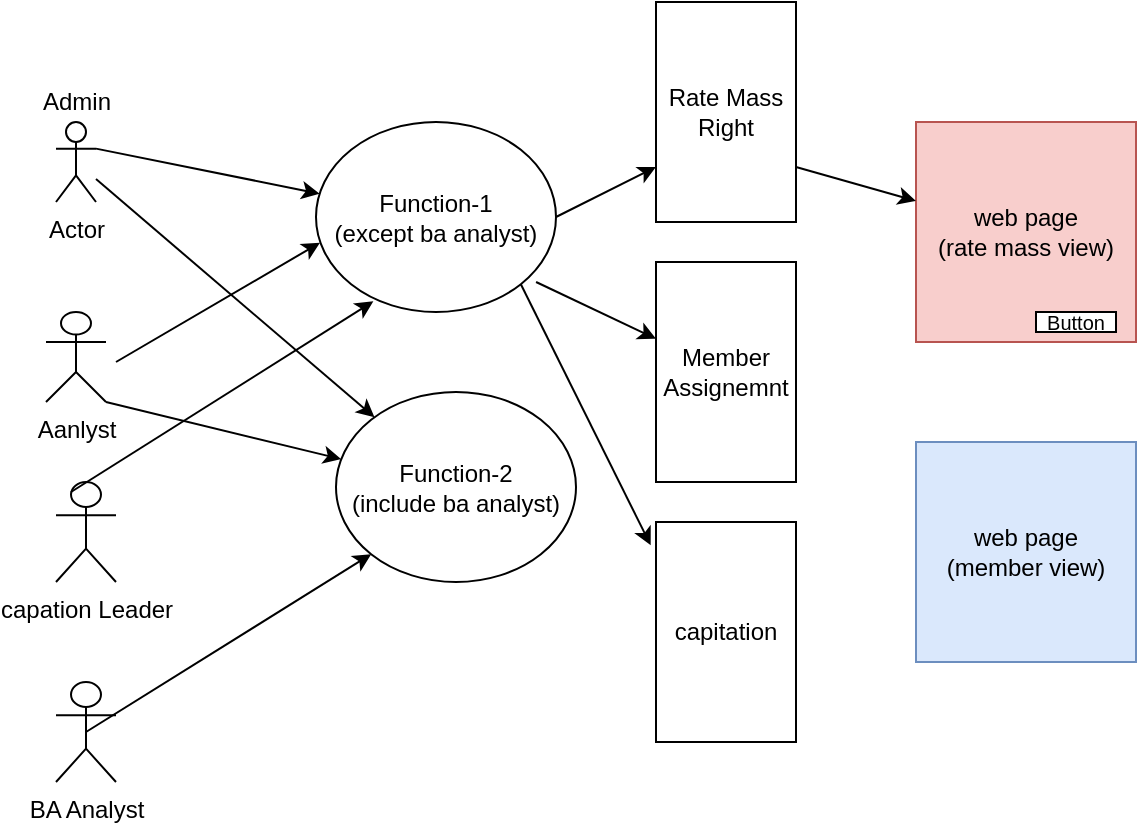 <mxfile version="13.7.3" type="github" pages="2">
  <diagram id="0ekEjx-oGXe7x_7fYvuI" name="Page-1">
    <mxGraphModel dx="782" dy="412" grid="1" gridSize="10" guides="1" tooltips="1" connect="1" arrows="1" fold="1" page="1" pageScale="1" pageWidth="850" pageHeight="1100" math="0" shadow="0">
      <root>
        <mxCell id="0" />
        <mxCell id="1" parent="0" />
        <mxCell id="ctksGWh81Kf0tGHP2yHL-2" value="web page&lt;br&gt;(rate mass view)" style="whiteSpace=wrap;html=1;aspect=fixed;fillColor=#f8cecc;strokeColor=#b85450;" vertex="1" parent="1">
          <mxGeometry x="640" y="480" width="110" height="110" as="geometry" />
        </mxCell>
        <mxCell id="ctksGWh81Kf0tGHP2yHL-4" value="Rate Mass&lt;br&gt;Right" style="rounded=0;whiteSpace=wrap;html=1;" vertex="1" parent="1">
          <mxGeometry x="510" y="420" width="70" height="110" as="geometry" />
        </mxCell>
        <mxCell id="ctksGWh81Kf0tGHP2yHL-5" value="Actor" style="shape=umlActor;verticalLabelPosition=bottom;verticalAlign=top;html=1;outlineConnect=0;" vertex="1" parent="1">
          <mxGeometry x="210" y="480" width="20" height="40" as="geometry" />
        </mxCell>
        <mxCell id="ctksGWh81Kf0tGHP2yHL-6" value="Admin" style="text;html=1;align=center;verticalAlign=middle;resizable=0;points=[];autosize=1;" vertex="1" parent="1">
          <mxGeometry x="195" y="460" width="50" height="20" as="geometry" />
        </mxCell>
        <mxCell id="ctksGWh81Kf0tGHP2yHL-7" value="Function-1&lt;br&gt;(except ba analyst)" style="ellipse;whiteSpace=wrap;html=1;" vertex="1" parent="1">
          <mxGeometry x="340" y="480" width="120" height="95" as="geometry" />
        </mxCell>
        <mxCell id="ctksGWh81Kf0tGHP2yHL-9" value="Aanlyst" style="shape=umlActor;verticalLabelPosition=bottom;verticalAlign=top;html=1;outlineConnect=0;" vertex="1" parent="1">
          <mxGeometry x="205" y="575" width="30" height="45" as="geometry" />
        </mxCell>
        <mxCell id="ctksGWh81Kf0tGHP2yHL-10" value="capation Leader" style="shape=umlActor;verticalLabelPosition=bottom;verticalAlign=top;html=1;outlineConnect=0;" vertex="1" parent="1">
          <mxGeometry x="210" y="660" width="30" height="50" as="geometry" />
        </mxCell>
        <mxCell id="ctksGWh81Kf0tGHP2yHL-13" value="" style="endArrow=classic;html=1;exitX=1;exitY=0.333;exitDx=0;exitDy=0;exitPerimeter=0;" edge="1" parent="1" source="ctksGWh81Kf0tGHP2yHL-5" target="ctksGWh81Kf0tGHP2yHL-7">
          <mxGeometry width="50" height="50" relative="1" as="geometry">
            <mxPoint x="380" y="650" as="sourcePoint" />
            <mxPoint x="430" y="600" as="targetPoint" />
          </mxGeometry>
        </mxCell>
        <mxCell id="ctksGWh81Kf0tGHP2yHL-14" value="" style="endArrow=classic;html=1;entryX=0.017;entryY=0.635;entryDx=0;entryDy=0;entryPerimeter=0;" edge="1" parent="1" target="ctksGWh81Kf0tGHP2yHL-7">
          <mxGeometry width="50" height="50" relative="1" as="geometry">
            <mxPoint x="240" y="600" as="sourcePoint" />
            <mxPoint x="430" y="600" as="targetPoint" />
          </mxGeometry>
        </mxCell>
        <mxCell id="ctksGWh81Kf0tGHP2yHL-15" value="" style="endArrow=classic;html=1;exitX=0.25;exitY=0.1;exitDx=0;exitDy=0;exitPerimeter=0;entryX=0.239;entryY=0.944;entryDx=0;entryDy=0;entryPerimeter=0;" edge="1" parent="1" source="ctksGWh81Kf0tGHP2yHL-10" target="ctksGWh81Kf0tGHP2yHL-7">
          <mxGeometry width="50" height="50" relative="1" as="geometry">
            <mxPoint x="380" y="650" as="sourcePoint" />
            <mxPoint x="430" y="600" as="targetPoint" />
          </mxGeometry>
        </mxCell>
        <mxCell id="ctksGWh81Kf0tGHP2yHL-16" value="Member Assignemnt" style="rounded=0;whiteSpace=wrap;html=1;" vertex="1" parent="1">
          <mxGeometry x="510" y="550" width="70" height="110" as="geometry" />
        </mxCell>
        <mxCell id="ctksGWh81Kf0tGHP2yHL-17" value="capitation" style="rounded=0;whiteSpace=wrap;html=1;" vertex="1" parent="1">
          <mxGeometry x="510" y="680" width="70" height="110" as="geometry" />
        </mxCell>
        <mxCell id="ctksGWh81Kf0tGHP2yHL-18" value="Function-2&lt;br&gt;(include ba analyst)" style="ellipse;whiteSpace=wrap;html=1;" vertex="1" parent="1">
          <mxGeometry x="350" y="615" width="120" height="95" as="geometry" />
        </mxCell>
        <mxCell id="ctksGWh81Kf0tGHP2yHL-19" value="" style="endArrow=classic;html=1;exitX=1;exitY=1;exitDx=0;exitDy=0;exitPerimeter=0;" edge="1" parent="1" source="ctksGWh81Kf0tGHP2yHL-9" target="ctksGWh81Kf0tGHP2yHL-18">
          <mxGeometry width="50" height="50" relative="1" as="geometry">
            <mxPoint x="380" y="650" as="sourcePoint" />
            <mxPoint x="430" y="600" as="targetPoint" />
          </mxGeometry>
        </mxCell>
        <mxCell id="ctksGWh81Kf0tGHP2yHL-21" value="BA Analyst" style="shape=umlActor;verticalLabelPosition=bottom;verticalAlign=top;html=1;outlineConnect=0;" vertex="1" parent="1">
          <mxGeometry x="210" y="760" width="30" height="50" as="geometry" />
        </mxCell>
        <mxCell id="ctksGWh81Kf0tGHP2yHL-25" value="" style="endArrow=classic;html=1;exitX=0.5;exitY=0.5;exitDx=0;exitDy=0;exitPerimeter=0;entryX=0;entryY=1;entryDx=0;entryDy=0;" edge="1" parent="1" source="ctksGWh81Kf0tGHP2yHL-21" target="ctksGWh81Kf0tGHP2yHL-18">
          <mxGeometry width="50" height="50" relative="1" as="geometry">
            <mxPoint x="380" y="650" as="sourcePoint" />
            <mxPoint x="430" y="600" as="targetPoint" />
          </mxGeometry>
        </mxCell>
        <mxCell id="ctksGWh81Kf0tGHP2yHL-26" value="web page&lt;br&gt;(member view)" style="whiteSpace=wrap;html=1;aspect=fixed;fillColor=#dae8fc;strokeColor=#6c8ebf;" vertex="1" parent="1">
          <mxGeometry x="640" y="640" width="110" height="110" as="geometry" />
        </mxCell>
        <mxCell id="ctksGWh81Kf0tGHP2yHL-27" value="&lt;font style=&quot;font-size: 10px&quot;&gt;Button&lt;/font&gt;" style="rounded=0;whiteSpace=wrap;html=1;" vertex="1" parent="1">
          <mxGeometry x="700" y="575" width="40" height="10" as="geometry" />
        </mxCell>
        <mxCell id="ctksGWh81Kf0tGHP2yHL-28" value="" style="endArrow=classic;html=1;exitX=1;exitY=0.5;exitDx=0;exitDy=0;entryX=0;entryY=0.75;entryDx=0;entryDy=0;" edge="1" parent="1" source="ctksGWh81Kf0tGHP2yHL-7" target="ctksGWh81Kf0tGHP2yHL-4">
          <mxGeometry width="50" height="50" relative="1" as="geometry">
            <mxPoint x="380" y="710" as="sourcePoint" />
            <mxPoint x="430" y="660" as="targetPoint" />
          </mxGeometry>
        </mxCell>
        <mxCell id="ctksGWh81Kf0tGHP2yHL-29" value="" style="endArrow=classic;html=1;" edge="1" parent="1" source="ctksGWh81Kf0tGHP2yHL-5" target="ctksGWh81Kf0tGHP2yHL-18">
          <mxGeometry width="50" height="50" relative="1" as="geometry">
            <mxPoint x="380" y="710" as="sourcePoint" />
            <mxPoint x="430" y="660" as="targetPoint" />
          </mxGeometry>
        </mxCell>
        <mxCell id="ctksGWh81Kf0tGHP2yHL-30" value="" style="endArrow=classic;html=1;exitX=1;exitY=0.75;exitDx=0;exitDy=0;" edge="1" parent="1" source="ctksGWh81Kf0tGHP2yHL-4" target="ctksGWh81Kf0tGHP2yHL-2">
          <mxGeometry width="50" height="50" relative="1" as="geometry">
            <mxPoint x="380" y="710" as="sourcePoint" />
            <mxPoint x="430" y="660" as="targetPoint" />
          </mxGeometry>
        </mxCell>
        <mxCell id="SJ4nseHpTDwJLnfDs6sK-1" value="" style="endArrow=classic;html=1;exitX=0.917;exitY=0.842;exitDx=0;exitDy=0;exitPerimeter=0;" edge="1" parent="1" source="ctksGWh81Kf0tGHP2yHL-7" target="ctksGWh81Kf0tGHP2yHL-16">
          <mxGeometry width="50" height="50" relative="1" as="geometry">
            <mxPoint x="490" y="610" as="sourcePoint" />
            <mxPoint x="540" y="560" as="targetPoint" />
          </mxGeometry>
        </mxCell>
        <mxCell id="SJ4nseHpTDwJLnfDs6sK-3" value="" style="endArrow=classic;html=1;exitX=1;exitY=1;exitDx=0;exitDy=0;entryX=-0.038;entryY=0.106;entryDx=0;entryDy=0;entryPerimeter=0;" edge="1" parent="1" source="ctksGWh81Kf0tGHP2yHL-7" target="ctksGWh81Kf0tGHP2yHL-17">
          <mxGeometry width="50" height="50" relative="1" as="geometry">
            <mxPoint x="462.65" y="705.909" as="sourcePoint" />
            <mxPoint x="520" y="717.5" as="targetPoint" />
          </mxGeometry>
        </mxCell>
      </root>
    </mxGraphModel>
  </diagram>
  <diagram id="5p4-yCGdSJOprSN_6oRh" name="Page-2">
    <mxGraphModel dx="782" dy="412" grid="1" gridSize="10" guides="1" tooltips="1" connect="1" arrows="1" fold="1" page="1" pageScale="1" pageWidth="850" pageHeight="1100" math="0" shadow="0">
      <root>
        <mxCell id="U5xnM_AGdVnjPewlGX2t-0" />
        <mxCell id="U5xnM_AGdVnjPewlGX2t-1" parent="U5xnM_AGdVnjPewlGX2t-0" />
        <mxCell id="U5xnM_AGdVnjPewlGX2t-2" value="view&amp;nbsp;&amp;nbsp;&lt;br&gt;controller&lt;br&gt;(page level security)" style="whiteSpace=wrap;html=1;aspect=fixed;" vertex="1" parent="U5xnM_AGdVnjPewlGX2t-1">
          <mxGeometry x="400" y="40" width="80" height="80" as="geometry" />
        </mxCell>
        <mxCell id="U5xnM_AGdVnjPewlGX2t-3" value="service controller (web api)" style="whiteSpace=wrap;html=1;aspect=fixed;" vertex="1" parent="U5xnM_AGdVnjPewlGX2t-1">
          <mxGeometry x="400" y="200" width="80" height="80" as="geometry" />
        </mxCell>
        <mxCell id="U5xnM_AGdVnjPewlGX2t-4" value="page-old" style="rounded=0;whiteSpace=wrap;html=1;" vertex="1" parent="U5xnM_AGdVnjPewlGX2t-1">
          <mxGeometry x="100" y="40" width="120" height="70" as="geometry" />
        </mxCell>
        <mxCell id="U5xnM_AGdVnjPewlGX2t-5" value="" style="endArrow=classic;html=1;" edge="1" parent="U5xnM_AGdVnjPewlGX2t-1">
          <mxGeometry width="50" height="50" relative="1" as="geometry">
            <mxPoint x="220" y="65" as="sourcePoint" />
            <mxPoint x="400" y="65" as="targetPoint" />
          </mxGeometry>
        </mxCell>
        <mxCell id="U5xnM_AGdVnjPewlGX2t-6" value="" style="rounded=0;whiteSpace=wrap;html=1;" vertex="1" parent="U5xnM_AGdVnjPewlGX2t-1">
          <mxGeometry x="100" y="160" width="120" height="120" as="geometry" />
        </mxCell>
        <mxCell id="U5xnM_AGdVnjPewlGX2t-8" value="FORM/ GRID" style="rounded=0;whiteSpace=wrap;html=1;" vertex="1" parent="U5xnM_AGdVnjPewlGX2t-1">
          <mxGeometry x="120" y="210" width="80" height="65" as="geometry" />
        </mxCell>
        <mxCell id="U5xnM_AGdVnjPewlGX2t-9" value="DB" style="shape=cylinder3;whiteSpace=wrap;html=1;boundedLbl=1;backgroundOutline=1;size=15;" vertex="1" parent="U5xnM_AGdVnjPewlGX2t-1">
          <mxGeometry x="750" y="200" width="60" height="80" as="geometry" />
        </mxCell>
        <mxCell id="U5xnM_AGdVnjPewlGX2t-10" value="BAS" style="rounded=0;whiteSpace=wrap;html=1;" vertex="1" parent="U5xnM_AGdVnjPewlGX2t-1">
          <mxGeometry x="560" y="200" width="80" height="80" as="geometry" />
        </mxCell>
        <mxCell id="U5xnM_AGdVnjPewlGX2t-15" value="" style="shape=flexArrow;endArrow=classic;startArrow=classic;html=1;" edge="1" parent="U5xnM_AGdVnjPewlGX2t-1" source="U5xnM_AGdVnjPewlGX2t-10" target="U5xnM_AGdVnjPewlGX2t-9">
          <mxGeometry width="50" height="50" relative="1" as="geometry">
            <mxPoint x="450" y="230" as="sourcePoint" />
            <mxPoint x="500" y="180" as="targetPoint" />
          </mxGeometry>
        </mxCell>
        <mxCell id="U5xnM_AGdVnjPewlGX2t-16" value="" style="shape=flexArrow;endArrow=classic;startArrow=classic;html=1;entryX=-0.042;entryY=0.421;entryDx=0;entryDy=0;entryPerimeter=0;exitX=0.992;exitY=0.421;exitDx=0;exitDy=0;exitPerimeter=0;" edge="1" parent="U5xnM_AGdVnjPewlGX2t-1" source="U5xnM_AGdVnjPewlGX2t-3" target="U5xnM_AGdVnjPewlGX2t-10">
          <mxGeometry width="50" height="50" relative="1" as="geometry">
            <mxPoint x="450" y="230" as="sourcePoint" />
            <mxPoint x="500" y="180" as="targetPoint" />
          </mxGeometry>
        </mxCell>
        <mxCell id="U5xnM_AGdVnjPewlGX2t-17" value="" style="shape=flexArrow;endArrow=classic;startArrow=classic;html=1;entryX=0;entryY=0.25;entryDx=0;entryDy=0;" edge="1" parent="U5xnM_AGdVnjPewlGX2t-1" target="U5xnM_AGdVnjPewlGX2t-3">
          <mxGeometry width="50" height="50" relative="1" as="geometry">
            <mxPoint x="220" y="219.5" as="sourcePoint" />
            <mxPoint x="330" y="219.5" as="targetPoint" />
          </mxGeometry>
        </mxCell>
        <mxCell id="U5xnM_AGdVnjPewlGX2t-18" value="" style="endArrow=classic;html=1;exitX=-0.017;exitY=0.663;exitDx=0;exitDy=0;exitPerimeter=0;" edge="1" parent="U5xnM_AGdVnjPewlGX2t-1" source="U5xnM_AGdVnjPewlGX2t-2" target="U5xnM_AGdVnjPewlGX2t-6">
          <mxGeometry width="50" height="50" relative="1" as="geometry">
            <mxPoint x="450" y="230" as="sourcePoint" />
            <mxPoint x="500" y="180" as="targetPoint" />
          </mxGeometry>
        </mxCell>
        <mxCell id="U5xnM_AGdVnjPewlGX2t-19" value="REQUEST" style="text;html=1;strokeColor=none;fillColor=none;align=center;verticalAlign=middle;whiteSpace=wrap;rounded=0;" vertex="1" parent="U5xnM_AGdVnjPewlGX2t-1">
          <mxGeometry x="290" y="40" width="40" height="20" as="geometry" />
        </mxCell>
        <mxCell id="U5xnM_AGdVnjPewlGX2t-20" value="RESPONSE&lt;br&gt;(viewpage)" style="text;html=1;strokeColor=none;fillColor=none;align=center;verticalAlign=middle;whiteSpace=wrap;rounded=0;" vertex="1" parent="U5xnM_AGdVnjPewlGX2t-1">
          <mxGeometry x="250" y="120" width="40" height="20" as="geometry" />
        </mxCell>
        <mxCell id="U5xnM_AGdVnjPewlGX2t-22" value="RESPONSE" style="text;html=1;strokeColor=none;fillColor=none;align=center;verticalAlign=middle;whiteSpace=wrap;rounded=0;" vertex="1" parent="U5xnM_AGdVnjPewlGX2t-1">
          <mxGeometry x="310" y="230" width="40" height="20" as="geometry" />
        </mxCell>
        <mxCell id="U5xnM_AGdVnjPewlGX2t-23" value="" style="endArrow=classic;html=1;exitX=1;exitY=0.75;exitDx=0;exitDy=0;entryX=0.994;entryY=0.603;entryDx=0;entryDy=0;entryPerimeter=0;" edge="1" parent="U5xnM_AGdVnjPewlGX2t-1" source="U5xnM_AGdVnjPewlGX2t-8" target="U5xnM_AGdVnjPewlGX2t-6">
          <mxGeometry width="50" height="50" relative="1" as="geometry">
            <mxPoint x="450" y="230" as="sourcePoint" />
            <mxPoint x="500" y="180" as="targetPoint" />
          </mxGeometry>
        </mxCell>
        <mxCell id="U5xnM_AGdVnjPewlGX2t-25" value="REQUEST" style="text;html=1;strokeColor=none;fillColor=none;align=center;verticalAlign=middle;whiteSpace=wrap;rounded=0;" vertex="1" parent="U5xnM_AGdVnjPewlGX2t-1">
          <mxGeometry x="290" y="190" width="40" height="20" as="geometry" />
        </mxCell>
        <mxCell id="U5xnM_AGdVnjPewlGX2t-26" value="ADD" style="rounded=0;whiteSpace=wrap;html=1;" vertex="1" parent="U5xnM_AGdVnjPewlGX2t-1">
          <mxGeometry x="160" y="40" width="60" height="20" as="geometry" />
        </mxCell>
        <mxCell id="AhIJXW252xGum-O-eMYy-0" value="main" style="whiteSpace=wrap;html=1;aspect=fixed;" vertex="1" parent="U5xnM_AGdVnjPewlGX2t-1">
          <mxGeometry x="260" y="530" width="330" height="330" as="geometry" />
        </mxCell>
        <mxCell id="AhIJXW252xGum-O-eMYy-1" value="g1(partial)" style="whiteSpace=wrap;html=1;aspect=fixed;" vertex="1" parent="U5xnM_AGdVnjPewlGX2t-1">
          <mxGeometry x="290" y="610" width="100" height="100" as="geometry" />
        </mxCell>
        <mxCell id="AhIJXW252xGum-O-eMYy-2" value="g2(partial)" style="rounded=0;whiteSpace=wrap;html=1;" vertex="1" parent="U5xnM_AGdVnjPewlGX2t-1">
          <mxGeometry x="290" y="740" width="120" height="60" as="geometry" />
        </mxCell>
        <mxCell id="ZTyINHj4Bkdu6RTMR37f-0" value="level-1" style="text;html=1;strokeColor=none;fillColor=none;align=center;verticalAlign=middle;whiteSpace=wrap;rounded=0;" vertex="1" parent="U5xnM_AGdVnjPewlGX2t-1">
          <mxGeometry x="110" y="160" width="40" height="20" as="geometry" />
        </mxCell>
        <mxCell id="ZTyINHj4Bkdu6RTMR37f-1" value="level-2" style="text;html=1;strokeColor=none;fillColor=none;align=center;verticalAlign=middle;whiteSpace=wrap;rounded=0;" vertex="1" parent="U5xnM_AGdVnjPewlGX2t-1">
          <mxGeometry x="120" y="210" width="40" height="20" as="geometry" />
        </mxCell>
        <mxCell id="ZTyINHj4Bkdu6RTMR37f-2" value="del" style="rounded=0;whiteSpace=wrap;html=1;" vertex="1" parent="U5xnM_AGdVnjPewlGX2t-1">
          <mxGeometry x="170" y="255" width="30" height="20" as="geometry" />
        </mxCell>
        <mxCell id="ZTyINHj4Bkdu6RTMR37f-3" value="" style="rounded=0;whiteSpace=wrap;html=1;" vertex="1" parent="U5xnM_AGdVnjPewlGX2t-1">
          <mxGeometry x="120" y="180" width="80" height="20" as="geometry" />
        </mxCell>
        <mxCell id="ZTyINHj4Bkdu6RTMR37f-4" value="level-2" style="text;html=1;strokeColor=none;fillColor=none;align=center;verticalAlign=middle;whiteSpace=wrap;rounded=0;" vertex="1" parent="U5xnM_AGdVnjPewlGX2t-1">
          <mxGeometry x="120" y="180" width="40" height="20" as="geometry" />
        </mxCell>
      </root>
    </mxGraphModel>
  </diagram>
</mxfile>
